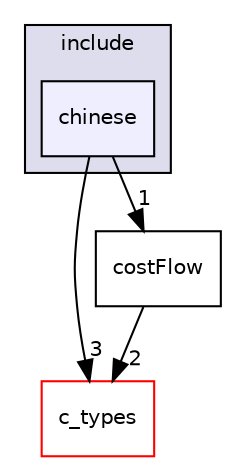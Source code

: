digraph "chinese" {
  compound=true
  node [ fontsize="10", fontname="Helvetica"];
  edge [ labelfontsize="10", labelfontname="Helvetica"];
  subgraph clusterdir_d44c64559bbebec7f509842c48db8b23 {
    graph [ bgcolor="#ddddee", pencolor="black", label="include" fontname="Helvetica", fontsize="10", URL="dir_d44c64559bbebec7f509842c48db8b23.html"]
  dir_27f8ca8460ad1a56d374fd1da197bb06 [shape=box, label="chinese", style="filled", fillcolor="#eeeeff", pencolor="black", URL="dir_27f8ca8460ad1a56d374fd1da197bb06.html"];
  }
  dir_d5995d5871f728649bd47ea0d6428e03 [shape=box label="c_types" fillcolor="white" style="filled" color="red" URL="dir_d5995d5871f728649bd47ea0d6428e03.html"];
  dir_3723da3249a14978ab6ad4139a88834a [shape=box label="costFlow" URL="dir_3723da3249a14978ab6ad4139a88834a.html"];
  dir_27f8ca8460ad1a56d374fd1da197bb06->dir_d5995d5871f728649bd47ea0d6428e03 [headlabel="3", labeldistance=1.5 headhref="dir_000062_000024.html"];
  dir_27f8ca8460ad1a56d374fd1da197bb06->dir_3723da3249a14978ab6ad4139a88834a [headlabel="1", labeldistance=1.5 headhref="dir_000062_000063.html"];
  dir_3723da3249a14978ab6ad4139a88834a->dir_d5995d5871f728649bd47ea0d6428e03 [headlabel="2", labeldistance=1.5 headhref="dir_000063_000024.html"];
}
